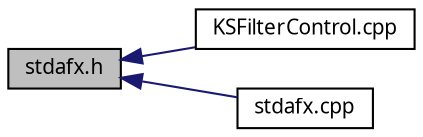 digraph G
{
  edge [fontname="FreeSans.ttf",fontsize=10,labelfontname="FreeSans.ttf",labelfontsize=10];
  node [fontname="FreeSans.ttf",fontsize=10,shape=record];
  rankdir=LR;
  Node1 [label="stdafx.h",height=0.2,width=0.4,color="black", fillcolor="grey75", style="filled" fontcolor="black"];
  Node1 -> Node2 [dir=back,color="midnightblue",fontsize=10,style="solid"];
  Node2 [label="KSFilterControl.cpp",height=0.2,width=0.4,color="black", fillcolor="white", style="filled",URL="$_k_s_filter_control_8cpp.html"];
  Node1 -> Node3 [dir=back,color="midnightblue",fontsize=10,style="solid"];
  Node3 [label="stdafx.cpp",height=0.2,width=0.4,color="black", fillcolor="white", style="filled",URL="$_k_s_filter_control_2stdafx_8cpp.html"];
}
